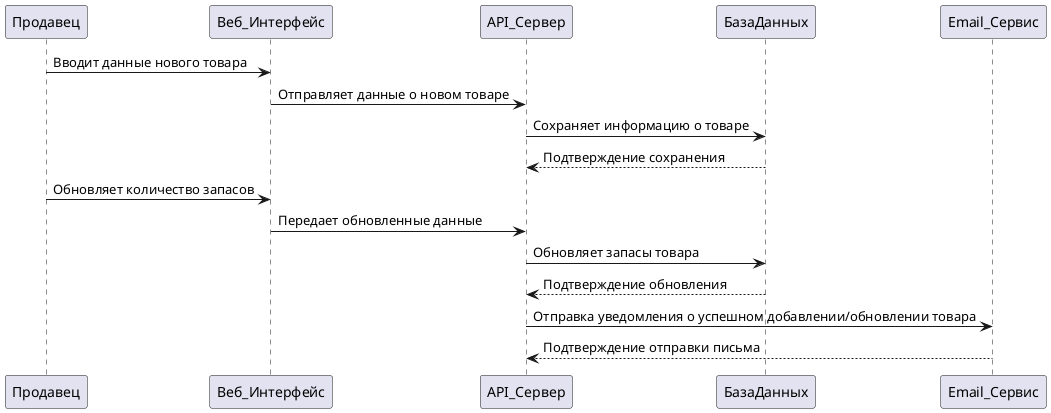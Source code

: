 @startuml
participant Продавец
participant Веб_Интерфейс
participant API_Сервер
participant БазаДанных
participant Email_Сервис

Продавец -> Веб_Интерфейс: Вводит данные нового товара
Веб_Интерфейс -> API_Сервер: Отправляет данные о новом товаре
API_Сервер -> БазаДанных: Сохраняет информацию о товаре
БазаДанных --> API_Сервер: Подтверждение сохранения


Продавец -> Веб_Интерфейс: Обновляет количество запасов
Веб_Интерфейс -> API_Сервер: Передает обновленные данные
API_Сервер -> БазаДанных: Обновляет запасы товара
БазаДанных --> API_Сервер: Подтверждение обновления

API_Сервер -> Email_Сервис: Отправка уведомления о успешном добавлении/обновлении товара
Email_Сервис --> API_Сервер: Подтверждение отправки письма


@enduml
